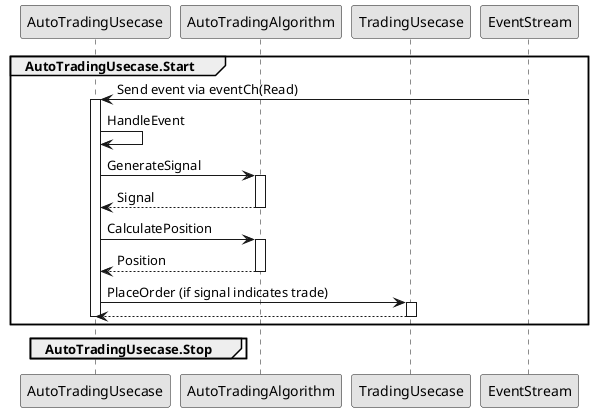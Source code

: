 @startuml
skinparam monochrome true
skinparam classAttributeIconSize 0

participant "AutoTradingUsecase" as autoTradingUsecase
participant "AutoTradingAlgorithm" as autoTradingAlgorithm
participant "TradingUsecase" as tradingUsecase
participant "EventStream" as eventStream


group AutoTradingUsecase.Start
    eventStream -> autoTradingUsecase : Send event via eventCh(Read)
    activate autoTradingUsecase
    autoTradingUsecase -> autoTradingUsecase: HandleEvent
    autoTradingUsecase -> autoTradingAlgorithm : GenerateSignal
    activate autoTradingAlgorithm
    autoTradingAlgorithm --> autoTradingUsecase : Signal
    deactivate autoTradingAlgorithm
    autoTradingUsecase -> autoTradingAlgorithm : CalculatePosition
    activate autoTradingAlgorithm
    autoTradingAlgorithm --> autoTradingUsecase : Position
    deactivate autoTradingAlgorithm
    autoTradingUsecase -> tradingUsecase : PlaceOrder (if signal indicates trade)
    activate tradingUsecase
    tradingUsecase --> autoTradingUsecase
    deactivate tradingUsecase
    deactivate autoTradingUsecase
end

group AutoTradingUsecase.Stop

end
@enduml
